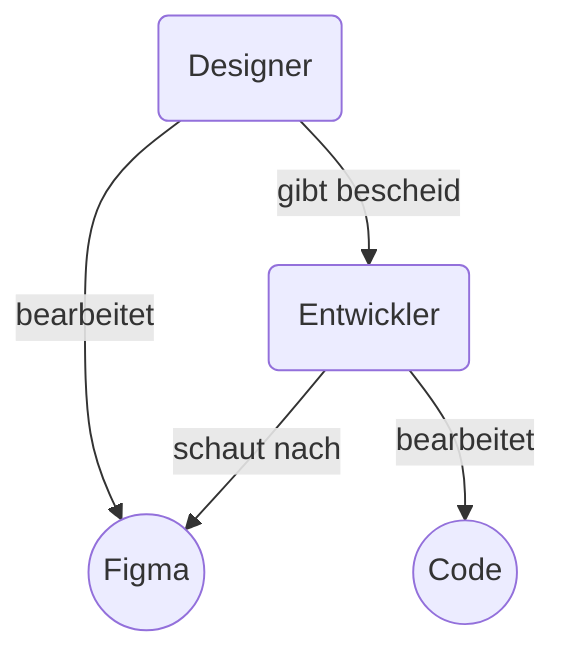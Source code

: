 graph TD
    Designer(Designer)
    Figma((Figma))
    Entwickler(Entwickler)
    Code((Code))

    Designer -- bearbeitet --> Figma
    Designer -- gibt bescheid --> Entwickler
    Entwickler -- schaut nach --> Figma
    Entwickler -- bearbeitet --> Code